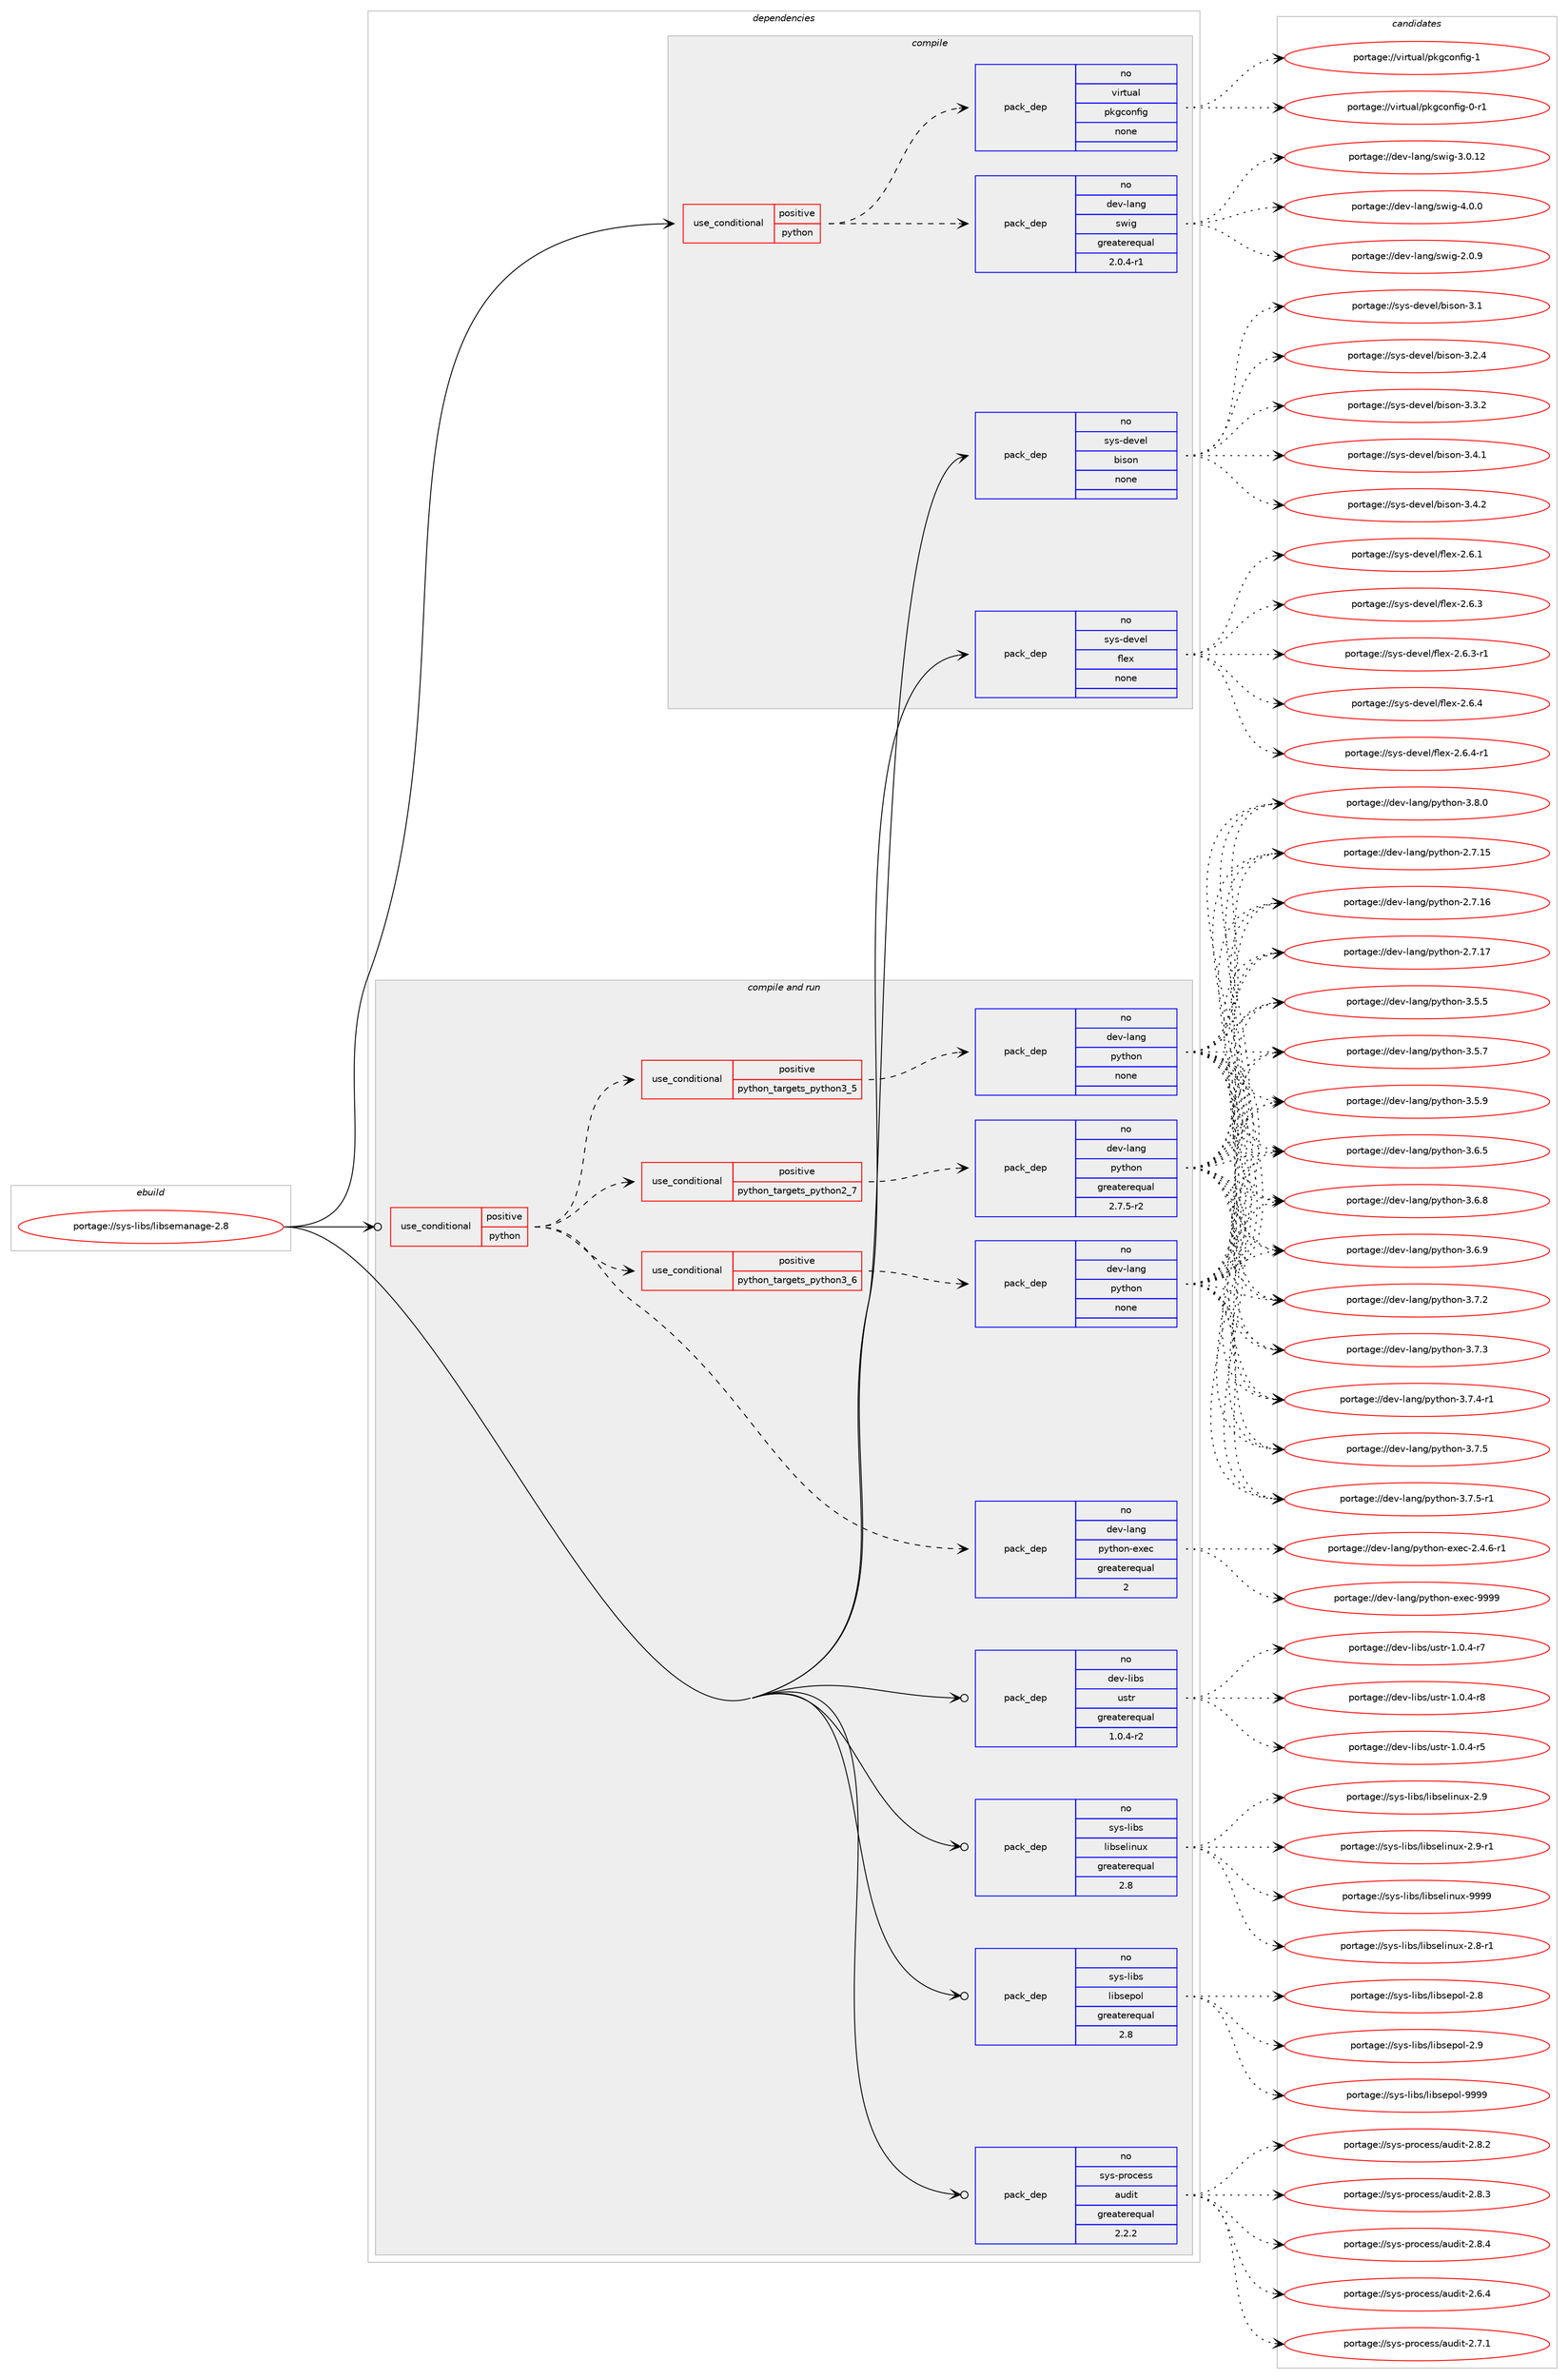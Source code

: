 digraph prolog {

# *************
# Graph options
# *************

newrank=true;
concentrate=true;
compound=true;
graph [rankdir=LR,fontname=Helvetica,fontsize=10,ranksep=1.5];#, ranksep=2.5, nodesep=0.2];
edge  [arrowhead=vee];
node  [fontname=Helvetica,fontsize=10];

# **********
# The ebuild
# **********

subgraph cluster_leftcol {
color=gray;
rank=same;
label=<<i>ebuild</i>>;
id [label="portage://sys-libs/libsemanage-2.8", color=red, width=4, href="../sys-libs/libsemanage-2.8.svg"];
}

# ****************
# The dependencies
# ****************

subgraph cluster_midcol {
color=gray;
label=<<i>dependencies</i>>;
subgraph cluster_compile {
fillcolor="#eeeeee";
style=filled;
label=<<i>compile</i>>;
subgraph cond104440 {
dependency431738 [label=<<TABLE BORDER="0" CELLBORDER="1" CELLSPACING="0" CELLPADDING="4"><TR><TD ROWSPAN="3" CELLPADDING="10">use_conditional</TD></TR><TR><TD>positive</TD></TR><TR><TD>python</TD></TR></TABLE>>, shape=none, color=red];
subgraph pack320019 {
dependency431739 [label=<<TABLE BORDER="0" CELLBORDER="1" CELLSPACING="0" CELLPADDING="4" WIDTH="220"><TR><TD ROWSPAN="6" CELLPADDING="30">pack_dep</TD></TR><TR><TD WIDTH="110">no</TD></TR><TR><TD>dev-lang</TD></TR><TR><TD>swig</TD></TR><TR><TD>greaterequal</TD></TR><TR><TD>2.0.4-r1</TD></TR></TABLE>>, shape=none, color=blue];
}
dependency431738:e -> dependency431739:w [weight=20,style="dashed",arrowhead="vee"];
subgraph pack320020 {
dependency431740 [label=<<TABLE BORDER="0" CELLBORDER="1" CELLSPACING="0" CELLPADDING="4" WIDTH="220"><TR><TD ROWSPAN="6" CELLPADDING="30">pack_dep</TD></TR><TR><TD WIDTH="110">no</TD></TR><TR><TD>virtual</TD></TR><TR><TD>pkgconfig</TD></TR><TR><TD>none</TD></TR><TR><TD></TD></TR></TABLE>>, shape=none, color=blue];
}
dependency431738:e -> dependency431740:w [weight=20,style="dashed",arrowhead="vee"];
}
id:e -> dependency431738:w [weight=20,style="solid",arrowhead="vee"];
subgraph pack320021 {
dependency431741 [label=<<TABLE BORDER="0" CELLBORDER="1" CELLSPACING="0" CELLPADDING="4" WIDTH="220"><TR><TD ROWSPAN="6" CELLPADDING="30">pack_dep</TD></TR><TR><TD WIDTH="110">no</TD></TR><TR><TD>sys-devel</TD></TR><TR><TD>bison</TD></TR><TR><TD>none</TD></TR><TR><TD></TD></TR></TABLE>>, shape=none, color=blue];
}
id:e -> dependency431741:w [weight=20,style="solid",arrowhead="vee"];
subgraph pack320022 {
dependency431742 [label=<<TABLE BORDER="0" CELLBORDER="1" CELLSPACING="0" CELLPADDING="4" WIDTH="220"><TR><TD ROWSPAN="6" CELLPADDING="30">pack_dep</TD></TR><TR><TD WIDTH="110">no</TD></TR><TR><TD>sys-devel</TD></TR><TR><TD>flex</TD></TR><TR><TD>none</TD></TR><TR><TD></TD></TR></TABLE>>, shape=none, color=blue];
}
id:e -> dependency431742:w [weight=20,style="solid",arrowhead="vee"];
}
subgraph cluster_compileandrun {
fillcolor="#eeeeee";
style=filled;
label=<<i>compile and run</i>>;
subgraph cond104441 {
dependency431743 [label=<<TABLE BORDER="0" CELLBORDER="1" CELLSPACING="0" CELLPADDING="4"><TR><TD ROWSPAN="3" CELLPADDING="10">use_conditional</TD></TR><TR><TD>positive</TD></TR><TR><TD>python</TD></TR></TABLE>>, shape=none, color=red];
subgraph cond104442 {
dependency431744 [label=<<TABLE BORDER="0" CELLBORDER="1" CELLSPACING="0" CELLPADDING="4"><TR><TD ROWSPAN="3" CELLPADDING="10">use_conditional</TD></TR><TR><TD>positive</TD></TR><TR><TD>python_targets_python2_7</TD></TR></TABLE>>, shape=none, color=red];
subgraph pack320023 {
dependency431745 [label=<<TABLE BORDER="0" CELLBORDER="1" CELLSPACING="0" CELLPADDING="4" WIDTH="220"><TR><TD ROWSPAN="6" CELLPADDING="30">pack_dep</TD></TR><TR><TD WIDTH="110">no</TD></TR><TR><TD>dev-lang</TD></TR><TR><TD>python</TD></TR><TR><TD>greaterequal</TD></TR><TR><TD>2.7.5-r2</TD></TR></TABLE>>, shape=none, color=blue];
}
dependency431744:e -> dependency431745:w [weight=20,style="dashed",arrowhead="vee"];
}
dependency431743:e -> dependency431744:w [weight=20,style="dashed",arrowhead="vee"];
subgraph cond104443 {
dependency431746 [label=<<TABLE BORDER="0" CELLBORDER="1" CELLSPACING="0" CELLPADDING="4"><TR><TD ROWSPAN="3" CELLPADDING="10">use_conditional</TD></TR><TR><TD>positive</TD></TR><TR><TD>python_targets_python3_5</TD></TR></TABLE>>, shape=none, color=red];
subgraph pack320024 {
dependency431747 [label=<<TABLE BORDER="0" CELLBORDER="1" CELLSPACING="0" CELLPADDING="4" WIDTH="220"><TR><TD ROWSPAN="6" CELLPADDING="30">pack_dep</TD></TR><TR><TD WIDTH="110">no</TD></TR><TR><TD>dev-lang</TD></TR><TR><TD>python</TD></TR><TR><TD>none</TD></TR><TR><TD></TD></TR></TABLE>>, shape=none, color=blue];
}
dependency431746:e -> dependency431747:w [weight=20,style="dashed",arrowhead="vee"];
}
dependency431743:e -> dependency431746:w [weight=20,style="dashed",arrowhead="vee"];
subgraph cond104444 {
dependency431748 [label=<<TABLE BORDER="0" CELLBORDER="1" CELLSPACING="0" CELLPADDING="4"><TR><TD ROWSPAN="3" CELLPADDING="10">use_conditional</TD></TR><TR><TD>positive</TD></TR><TR><TD>python_targets_python3_6</TD></TR></TABLE>>, shape=none, color=red];
subgraph pack320025 {
dependency431749 [label=<<TABLE BORDER="0" CELLBORDER="1" CELLSPACING="0" CELLPADDING="4" WIDTH="220"><TR><TD ROWSPAN="6" CELLPADDING="30">pack_dep</TD></TR><TR><TD WIDTH="110">no</TD></TR><TR><TD>dev-lang</TD></TR><TR><TD>python</TD></TR><TR><TD>none</TD></TR><TR><TD></TD></TR></TABLE>>, shape=none, color=blue];
}
dependency431748:e -> dependency431749:w [weight=20,style="dashed",arrowhead="vee"];
}
dependency431743:e -> dependency431748:w [weight=20,style="dashed",arrowhead="vee"];
subgraph pack320026 {
dependency431750 [label=<<TABLE BORDER="0" CELLBORDER="1" CELLSPACING="0" CELLPADDING="4" WIDTH="220"><TR><TD ROWSPAN="6" CELLPADDING="30">pack_dep</TD></TR><TR><TD WIDTH="110">no</TD></TR><TR><TD>dev-lang</TD></TR><TR><TD>python-exec</TD></TR><TR><TD>greaterequal</TD></TR><TR><TD>2</TD></TR></TABLE>>, shape=none, color=blue];
}
dependency431743:e -> dependency431750:w [weight=20,style="dashed",arrowhead="vee"];
}
id:e -> dependency431743:w [weight=20,style="solid",arrowhead="odotvee"];
subgraph pack320027 {
dependency431751 [label=<<TABLE BORDER="0" CELLBORDER="1" CELLSPACING="0" CELLPADDING="4" WIDTH="220"><TR><TD ROWSPAN="6" CELLPADDING="30">pack_dep</TD></TR><TR><TD WIDTH="110">no</TD></TR><TR><TD>dev-libs</TD></TR><TR><TD>ustr</TD></TR><TR><TD>greaterequal</TD></TR><TR><TD>1.0.4-r2</TD></TR></TABLE>>, shape=none, color=blue];
}
id:e -> dependency431751:w [weight=20,style="solid",arrowhead="odotvee"];
subgraph pack320028 {
dependency431752 [label=<<TABLE BORDER="0" CELLBORDER="1" CELLSPACING="0" CELLPADDING="4" WIDTH="220"><TR><TD ROWSPAN="6" CELLPADDING="30">pack_dep</TD></TR><TR><TD WIDTH="110">no</TD></TR><TR><TD>sys-libs</TD></TR><TR><TD>libselinux</TD></TR><TR><TD>greaterequal</TD></TR><TR><TD>2.8</TD></TR></TABLE>>, shape=none, color=blue];
}
id:e -> dependency431752:w [weight=20,style="solid",arrowhead="odotvee"];
subgraph pack320029 {
dependency431753 [label=<<TABLE BORDER="0" CELLBORDER="1" CELLSPACING="0" CELLPADDING="4" WIDTH="220"><TR><TD ROWSPAN="6" CELLPADDING="30">pack_dep</TD></TR><TR><TD WIDTH="110">no</TD></TR><TR><TD>sys-libs</TD></TR><TR><TD>libsepol</TD></TR><TR><TD>greaterequal</TD></TR><TR><TD>2.8</TD></TR></TABLE>>, shape=none, color=blue];
}
id:e -> dependency431753:w [weight=20,style="solid",arrowhead="odotvee"];
subgraph pack320030 {
dependency431754 [label=<<TABLE BORDER="0" CELLBORDER="1" CELLSPACING="0" CELLPADDING="4" WIDTH="220"><TR><TD ROWSPAN="6" CELLPADDING="30">pack_dep</TD></TR><TR><TD WIDTH="110">no</TD></TR><TR><TD>sys-process</TD></TR><TR><TD>audit</TD></TR><TR><TD>greaterequal</TD></TR><TR><TD>2.2.2</TD></TR></TABLE>>, shape=none, color=blue];
}
id:e -> dependency431754:w [weight=20,style="solid",arrowhead="odotvee"];
}
subgraph cluster_run {
fillcolor="#eeeeee";
style=filled;
label=<<i>run</i>>;
}
}

# **************
# The candidates
# **************

subgraph cluster_choices {
rank=same;
color=gray;
label=<<i>candidates</i>>;

subgraph choice320019 {
color=black;
nodesep=1;
choiceportage100101118451089711010347115119105103455046484657 [label="portage://dev-lang/swig-2.0.9", color=red, width=4,href="../dev-lang/swig-2.0.9.svg"];
choiceportage10010111845108971101034711511910510345514648464950 [label="portage://dev-lang/swig-3.0.12", color=red, width=4,href="../dev-lang/swig-3.0.12.svg"];
choiceportage100101118451089711010347115119105103455246484648 [label="portage://dev-lang/swig-4.0.0", color=red, width=4,href="../dev-lang/swig-4.0.0.svg"];
dependency431739:e -> choiceportage100101118451089711010347115119105103455046484657:w [style=dotted,weight="100"];
dependency431739:e -> choiceportage10010111845108971101034711511910510345514648464950:w [style=dotted,weight="100"];
dependency431739:e -> choiceportage100101118451089711010347115119105103455246484648:w [style=dotted,weight="100"];
}
subgraph choice320020 {
color=black;
nodesep=1;
choiceportage11810511411611797108471121071039911111010210510345484511449 [label="portage://virtual/pkgconfig-0-r1", color=red, width=4,href="../virtual/pkgconfig-0-r1.svg"];
choiceportage1181051141161179710847112107103991111101021051034549 [label="portage://virtual/pkgconfig-1", color=red, width=4,href="../virtual/pkgconfig-1.svg"];
dependency431740:e -> choiceportage11810511411611797108471121071039911111010210510345484511449:w [style=dotted,weight="100"];
dependency431740:e -> choiceportage1181051141161179710847112107103991111101021051034549:w [style=dotted,weight="100"];
}
subgraph choice320021 {
color=black;
nodesep=1;
choiceportage11512111545100101118101108479810511511111045514649 [label="portage://sys-devel/bison-3.1", color=red, width=4,href="../sys-devel/bison-3.1.svg"];
choiceportage115121115451001011181011084798105115111110455146504652 [label="portage://sys-devel/bison-3.2.4", color=red, width=4,href="../sys-devel/bison-3.2.4.svg"];
choiceportage115121115451001011181011084798105115111110455146514650 [label="portage://sys-devel/bison-3.3.2", color=red, width=4,href="../sys-devel/bison-3.3.2.svg"];
choiceportage115121115451001011181011084798105115111110455146524649 [label="portage://sys-devel/bison-3.4.1", color=red, width=4,href="../sys-devel/bison-3.4.1.svg"];
choiceportage115121115451001011181011084798105115111110455146524650 [label="portage://sys-devel/bison-3.4.2", color=red, width=4,href="../sys-devel/bison-3.4.2.svg"];
dependency431741:e -> choiceportage11512111545100101118101108479810511511111045514649:w [style=dotted,weight="100"];
dependency431741:e -> choiceportage115121115451001011181011084798105115111110455146504652:w [style=dotted,weight="100"];
dependency431741:e -> choiceportage115121115451001011181011084798105115111110455146514650:w [style=dotted,weight="100"];
dependency431741:e -> choiceportage115121115451001011181011084798105115111110455146524649:w [style=dotted,weight="100"];
dependency431741:e -> choiceportage115121115451001011181011084798105115111110455146524650:w [style=dotted,weight="100"];
}
subgraph choice320022 {
color=black;
nodesep=1;
choiceportage1151211154510010111810110847102108101120455046544649 [label="portage://sys-devel/flex-2.6.1", color=red, width=4,href="../sys-devel/flex-2.6.1.svg"];
choiceportage1151211154510010111810110847102108101120455046544651 [label="portage://sys-devel/flex-2.6.3", color=red, width=4,href="../sys-devel/flex-2.6.3.svg"];
choiceportage11512111545100101118101108471021081011204550465446514511449 [label="portage://sys-devel/flex-2.6.3-r1", color=red, width=4,href="../sys-devel/flex-2.6.3-r1.svg"];
choiceportage1151211154510010111810110847102108101120455046544652 [label="portage://sys-devel/flex-2.6.4", color=red, width=4,href="../sys-devel/flex-2.6.4.svg"];
choiceportage11512111545100101118101108471021081011204550465446524511449 [label="portage://sys-devel/flex-2.6.4-r1", color=red, width=4,href="../sys-devel/flex-2.6.4-r1.svg"];
dependency431742:e -> choiceportage1151211154510010111810110847102108101120455046544649:w [style=dotted,weight="100"];
dependency431742:e -> choiceportage1151211154510010111810110847102108101120455046544651:w [style=dotted,weight="100"];
dependency431742:e -> choiceportage11512111545100101118101108471021081011204550465446514511449:w [style=dotted,weight="100"];
dependency431742:e -> choiceportage1151211154510010111810110847102108101120455046544652:w [style=dotted,weight="100"];
dependency431742:e -> choiceportage11512111545100101118101108471021081011204550465446524511449:w [style=dotted,weight="100"];
}
subgraph choice320023 {
color=black;
nodesep=1;
choiceportage10010111845108971101034711212111610411111045504655464953 [label="portage://dev-lang/python-2.7.15", color=red, width=4,href="../dev-lang/python-2.7.15.svg"];
choiceportage10010111845108971101034711212111610411111045504655464954 [label="portage://dev-lang/python-2.7.16", color=red, width=4,href="../dev-lang/python-2.7.16.svg"];
choiceportage10010111845108971101034711212111610411111045504655464955 [label="portage://dev-lang/python-2.7.17", color=red, width=4,href="../dev-lang/python-2.7.17.svg"];
choiceportage100101118451089711010347112121116104111110455146534653 [label="portage://dev-lang/python-3.5.5", color=red, width=4,href="../dev-lang/python-3.5.5.svg"];
choiceportage100101118451089711010347112121116104111110455146534655 [label="portage://dev-lang/python-3.5.7", color=red, width=4,href="../dev-lang/python-3.5.7.svg"];
choiceportage100101118451089711010347112121116104111110455146534657 [label="portage://dev-lang/python-3.5.9", color=red, width=4,href="../dev-lang/python-3.5.9.svg"];
choiceportage100101118451089711010347112121116104111110455146544653 [label="portage://dev-lang/python-3.6.5", color=red, width=4,href="../dev-lang/python-3.6.5.svg"];
choiceportage100101118451089711010347112121116104111110455146544656 [label="portage://dev-lang/python-3.6.8", color=red, width=4,href="../dev-lang/python-3.6.8.svg"];
choiceportage100101118451089711010347112121116104111110455146544657 [label="portage://dev-lang/python-3.6.9", color=red, width=4,href="../dev-lang/python-3.6.9.svg"];
choiceportage100101118451089711010347112121116104111110455146554650 [label="portage://dev-lang/python-3.7.2", color=red, width=4,href="../dev-lang/python-3.7.2.svg"];
choiceportage100101118451089711010347112121116104111110455146554651 [label="portage://dev-lang/python-3.7.3", color=red, width=4,href="../dev-lang/python-3.7.3.svg"];
choiceportage1001011184510897110103471121211161041111104551465546524511449 [label="portage://dev-lang/python-3.7.4-r1", color=red, width=4,href="../dev-lang/python-3.7.4-r1.svg"];
choiceportage100101118451089711010347112121116104111110455146554653 [label="portage://dev-lang/python-3.7.5", color=red, width=4,href="../dev-lang/python-3.7.5.svg"];
choiceportage1001011184510897110103471121211161041111104551465546534511449 [label="portage://dev-lang/python-3.7.5-r1", color=red, width=4,href="../dev-lang/python-3.7.5-r1.svg"];
choiceportage100101118451089711010347112121116104111110455146564648 [label="portage://dev-lang/python-3.8.0", color=red, width=4,href="../dev-lang/python-3.8.0.svg"];
dependency431745:e -> choiceportage10010111845108971101034711212111610411111045504655464953:w [style=dotted,weight="100"];
dependency431745:e -> choiceportage10010111845108971101034711212111610411111045504655464954:w [style=dotted,weight="100"];
dependency431745:e -> choiceportage10010111845108971101034711212111610411111045504655464955:w [style=dotted,weight="100"];
dependency431745:e -> choiceportage100101118451089711010347112121116104111110455146534653:w [style=dotted,weight="100"];
dependency431745:e -> choiceportage100101118451089711010347112121116104111110455146534655:w [style=dotted,weight="100"];
dependency431745:e -> choiceportage100101118451089711010347112121116104111110455146534657:w [style=dotted,weight="100"];
dependency431745:e -> choiceportage100101118451089711010347112121116104111110455146544653:w [style=dotted,weight="100"];
dependency431745:e -> choiceportage100101118451089711010347112121116104111110455146544656:w [style=dotted,weight="100"];
dependency431745:e -> choiceportage100101118451089711010347112121116104111110455146544657:w [style=dotted,weight="100"];
dependency431745:e -> choiceportage100101118451089711010347112121116104111110455146554650:w [style=dotted,weight="100"];
dependency431745:e -> choiceportage100101118451089711010347112121116104111110455146554651:w [style=dotted,weight="100"];
dependency431745:e -> choiceportage1001011184510897110103471121211161041111104551465546524511449:w [style=dotted,weight="100"];
dependency431745:e -> choiceportage100101118451089711010347112121116104111110455146554653:w [style=dotted,weight="100"];
dependency431745:e -> choiceportage1001011184510897110103471121211161041111104551465546534511449:w [style=dotted,weight="100"];
dependency431745:e -> choiceportage100101118451089711010347112121116104111110455146564648:w [style=dotted,weight="100"];
}
subgraph choice320024 {
color=black;
nodesep=1;
choiceportage10010111845108971101034711212111610411111045504655464953 [label="portage://dev-lang/python-2.7.15", color=red, width=4,href="../dev-lang/python-2.7.15.svg"];
choiceportage10010111845108971101034711212111610411111045504655464954 [label="portage://dev-lang/python-2.7.16", color=red, width=4,href="../dev-lang/python-2.7.16.svg"];
choiceportage10010111845108971101034711212111610411111045504655464955 [label="portage://dev-lang/python-2.7.17", color=red, width=4,href="../dev-lang/python-2.7.17.svg"];
choiceportage100101118451089711010347112121116104111110455146534653 [label="portage://dev-lang/python-3.5.5", color=red, width=4,href="../dev-lang/python-3.5.5.svg"];
choiceportage100101118451089711010347112121116104111110455146534655 [label="portage://dev-lang/python-3.5.7", color=red, width=4,href="../dev-lang/python-3.5.7.svg"];
choiceportage100101118451089711010347112121116104111110455146534657 [label="portage://dev-lang/python-3.5.9", color=red, width=4,href="../dev-lang/python-3.5.9.svg"];
choiceportage100101118451089711010347112121116104111110455146544653 [label="portage://dev-lang/python-3.6.5", color=red, width=4,href="../dev-lang/python-3.6.5.svg"];
choiceportage100101118451089711010347112121116104111110455146544656 [label="portage://dev-lang/python-3.6.8", color=red, width=4,href="../dev-lang/python-3.6.8.svg"];
choiceportage100101118451089711010347112121116104111110455146544657 [label="portage://dev-lang/python-3.6.9", color=red, width=4,href="../dev-lang/python-3.6.9.svg"];
choiceportage100101118451089711010347112121116104111110455146554650 [label="portage://dev-lang/python-3.7.2", color=red, width=4,href="../dev-lang/python-3.7.2.svg"];
choiceportage100101118451089711010347112121116104111110455146554651 [label="portage://dev-lang/python-3.7.3", color=red, width=4,href="../dev-lang/python-3.7.3.svg"];
choiceportage1001011184510897110103471121211161041111104551465546524511449 [label="portage://dev-lang/python-3.7.4-r1", color=red, width=4,href="../dev-lang/python-3.7.4-r1.svg"];
choiceportage100101118451089711010347112121116104111110455146554653 [label="portage://dev-lang/python-3.7.5", color=red, width=4,href="../dev-lang/python-3.7.5.svg"];
choiceportage1001011184510897110103471121211161041111104551465546534511449 [label="portage://dev-lang/python-3.7.5-r1", color=red, width=4,href="../dev-lang/python-3.7.5-r1.svg"];
choiceportage100101118451089711010347112121116104111110455146564648 [label="portage://dev-lang/python-3.8.0", color=red, width=4,href="../dev-lang/python-3.8.0.svg"];
dependency431747:e -> choiceportage10010111845108971101034711212111610411111045504655464953:w [style=dotted,weight="100"];
dependency431747:e -> choiceportage10010111845108971101034711212111610411111045504655464954:w [style=dotted,weight="100"];
dependency431747:e -> choiceportage10010111845108971101034711212111610411111045504655464955:w [style=dotted,weight="100"];
dependency431747:e -> choiceportage100101118451089711010347112121116104111110455146534653:w [style=dotted,weight="100"];
dependency431747:e -> choiceportage100101118451089711010347112121116104111110455146534655:w [style=dotted,weight="100"];
dependency431747:e -> choiceportage100101118451089711010347112121116104111110455146534657:w [style=dotted,weight="100"];
dependency431747:e -> choiceportage100101118451089711010347112121116104111110455146544653:w [style=dotted,weight="100"];
dependency431747:e -> choiceportage100101118451089711010347112121116104111110455146544656:w [style=dotted,weight="100"];
dependency431747:e -> choiceportage100101118451089711010347112121116104111110455146544657:w [style=dotted,weight="100"];
dependency431747:e -> choiceportage100101118451089711010347112121116104111110455146554650:w [style=dotted,weight="100"];
dependency431747:e -> choiceportage100101118451089711010347112121116104111110455146554651:w [style=dotted,weight="100"];
dependency431747:e -> choiceportage1001011184510897110103471121211161041111104551465546524511449:w [style=dotted,weight="100"];
dependency431747:e -> choiceportage100101118451089711010347112121116104111110455146554653:w [style=dotted,weight="100"];
dependency431747:e -> choiceportage1001011184510897110103471121211161041111104551465546534511449:w [style=dotted,weight="100"];
dependency431747:e -> choiceportage100101118451089711010347112121116104111110455146564648:w [style=dotted,weight="100"];
}
subgraph choice320025 {
color=black;
nodesep=1;
choiceportage10010111845108971101034711212111610411111045504655464953 [label="portage://dev-lang/python-2.7.15", color=red, width=4,href="../dev-lang/python-2.7.15.svg"];
choiceportage10010111845108971101034711212111610411111045504655464954 [label="portage://dev-lang/python-2.7.16", color=red, width=4,href="../dev-lang/python-2.7.16.svg"];
choiceportage10010111845108971101034711212111610411111045504655464955 [label="portage://dev-lang/python-2.7.17", color=red, width=4,href="../dev-lang/python-2.7.17.svg"];
choiceportage100101118451089711010347112121116104111110455146534653 [label="portage://dev-lang/python-3.5.5", color=red, width=4,href="../dev-lang/python-3.5.5.svg"];
choiceportage100101118451089711010347112121116104111110455146534655 [label="portage://dev-lang/python-3.5.7", color=red, width=4,href="../dev-lang/python-3.5.7.svg"];
choiceportage100101118451089711010347112121116104111110455146534657 [label="portage://dev-lang/python-3.5.9", color=red, width=4,href="../dev-lang/python-3.5.9.svg"];
choiceportage100101118451089711010347112121116104111110455146544653 [label="portage://dev-lang/python-3.6.5", color=red, width=4,href="../dev-lang/python-3.6.5.svg"];
choiceportage100101118451089711010347112121116104111110455146544656 [label="portage://dev-lang/python-3.6.8", color=red, width=4,href="../dev-lang/python-3.6.8.svg"];
choiceportage100101118451089711010347112121116104111110455146544657 [label="portage://dev-lang/python-3.6.9", color=red, width=4,href="../dev-lang/python-3.6.9.svg"];
choiceportage100101118451089711010347112121116104111110455146554650 [label="portage://dev-lang/python-3.7.2", color=red, width=4,href="../dev-lang/python-3.7.2.svg"];
choiceportage100101118451089711010347112121116104111110455146554651 [label="portage://dev-lang/python-3.7.3", color=red, width=4,href="../dev-lang/python-3.7.3.svg"];
choiceportage1001011184510897110103471121211161041111104551465546524511449 [label="portage://dev-lang/python-3.7.4-r1", color=red, width=4,href="../dev-lang/python-3.7.4-r1.svg"];
choiceportage100101118451089711010347112121116104111110455146554653 [label="portage://dev-lang/python-3.7.5", color=red, width=4,href="../dev-lang/python-3.7.5.svg"];
choiceportage1001011184510897110103471121211161041111104551465546534511449 [label="portage://dev-lang/python-3.7.5-r1", color=red, width=4,href="../dev-lang/python-3.7.5-r1.svg"];
choiceportage100101118451089711010347112121116104111110455146564648 [label="portage://dev-lang/python-3.8.0", color=red, width=4,href="../dev-lang/python-3.8.0.svg"];
dependency431749:e -> choiceportage10010111845108971101034711212111610411111045504655464953:w [style=dotted,weight="100"];
dependency431749:e -> choiceportage10010111845108971101034711212111610411111045504655464954:w [style=dotted,weight="100"];
dependency431749:e -> choiceportage10010111845108971101034711212111610411111045504655464955:w [style=dotted,weight="100"];
dependency431749:e -> choiceportage100101118451089711010347112121116104111110455146534653:w [style=dotted,weight="100"];
dependency431749:e -> choiceportage100101118451089711010347112121116104111110455146534655:w [style=dotted,weight="100"];
dependency431749:e -> choiceportage100101118451089711010347112121116104111110455146534657:w [style=dotted,weight="100"];
dependency431749:e -> choiceportage100101118451089711010347112121116104111110455146544653:w [style=dotted,weight="100"];
dependency431749:e -> choiceportage100101118451089711010347112121116104111110455146544656:w [style=dotted,weight="100"];
dependency431749:e -> choiceportage100101118451089711010347112121116104111110455146544657:w [style=dotted,weight="100"];
dependency431749:e -> choiceportage100101118451089711010347112121116104111110455146554650:w [style=dotted,weight="100"];
dependency431749:e -> choiceportage100101118451089711010347112121116104111110455146554651:w [style=dotted,weight="100"];
dependency431749:e -> choiceportage1001011184510897110103471121211161041111104551465546524511449:w [style=dotted,weight="100"];
dependency431749:e -> choiceportage100101118451089711010347112121116104111110455146554653:w [style=dotted,weight="100"];
dependency431749:e -> choiceportage1001011184510897110103471121211161041111104551465546534511449:w [style=dotted,weight="100"];
dependency431749:e -> choiceportage100101118451089711010347112121116104111110455146564648:w [style=dotted,weight="100"];
}
subgraph choice320026 {
color=black;
nodesep=1;
choiceportage10010111845108971101034711212111610411111045101120101994550465246544511449 [label="portage://dev-lang/python-exec-2.4.6-r1", color=red, width=4,href="../dev-lang/python-exec-2.4.6-r1.svg"];
choiceportage10010111845108971101034711212111610411111045101120101994557575757 [label="portage://dev-lang/python-exec-9999", color=red, width=4,href="../dev-lang/python-exec-9999.svg"];
dependency431750:e -> choiceportage10010111845108971101034711212111610411111045101120101994550465246544511449:w [style=dotted,weight="100"];
dependency431750:e -> choiceportage10010111845108971101034711212111610411111045101120101994557575757:w [style=dotted,weight="100"];
}
subgraph choice320027 {
color=black;
nodesep=1;
choiceportage1001011184510810598115471171151161144549464846524511453 [label="portage://dev-libs/ustr-1.0.4-r5", color=red, width=4,href="../dev-libs/ustr-1.0.4-r5.svg"];
choiceportage1001011184510810598115471171151161144549464846524511455 [label="portage://dev-libs/ustr-1.0.4-r7", color=red, width=4,href="../dev-libs/ustr-1.0.4-r7.svg"];
choiceportage1001011184510810598115471171151161144549464846524511456 [label="portage://dev-libs/ustr-1.0.4-r8", color=red, width=4,href="../dev-libs/ustr-1.0.4-r8.svg"];
dependency431751:e -> choiceportage1001011184510810598115471171151161144549464846524511453:w [style=dotted,weight="100"];
dependency431751:e -> choiceportage1001011184510810598115471171151161144549464846524511455:w [style=dotted,weight="100"];
dependency431751:e -> choiceportage1001011184510810598115471171151161144549464846524511456:w [style=dotted,weight="100"];
}
subgraph choice320028 {
color=black;
nodesep=1;
choiceportage11512111545108105981154710810598115101108105110117120455046564511449 [label="portage://sys-libs/libselinux-2.8-r1", color=red, width=4,href="../sys-libs/libselinux-2.8-r1.svg"];
choiceportage1151211154510810598115471081059811510110810511011712045504657 [label="portage://sys-libs/libselinux-2.9", color=red, width=4,href="../sys-libs/libselinux-2.9.svg"];
choiceportage11512111545108105981154710810598115101108105110117120455046574511449 [label="portage://sys-libs/libselinux-2.9-r1", color=red, width=4,href="../sys-libs/libselinux-2.9-r1.svg"];
choiceportage115121115451081059811547108105981151011081051101171204557575757 [label="portage://sys-libs/libselinux-9999", color=red, width=4,href="../sys-libs/libselinux-9999.svg"];
dependency431752:e -> choiceportage11512111545108105981154710810598115101108105110117120455046564511449:w [style=dotted,weight="100"];
dependency431752:e -> choiceportage1151211154510810598115471081059811510110810511011712045504657:w [style=dotted,weight="100"];
dependency431752:e -> choiceportage11512111545108105981154710810598115101108105110117120455046574511449:w [style=dotted,weight="100"];
dependency431752:e -> choiceportage115121115451081059811547108105981151011081051101171204557575757:w [style=dotted,weight="100"];
}
subgraph choice320029 {
color=black;
nodesep=1;
choiceportage1151211154510810598115471081059811510111211110845504656 [label="portage://sys-libs/libsepol-2.8", color=red, width=4,href="../sys-libs/libsepol-2.8.svg"];
choiceportage1151211154510810598115471081059811510111211110845504657 [label="portage://sys-libs/libsepol-2.9", color=red, width=4,href="../sys-libs/libsepol-2.9.svg"];
choiceportage115121115451081059811547108105981151011121111084557575757 [label="portage://sys-libs/libsepol-9999", color=red, width=4,href="../sys-libs/libsepol-9999.svg"];
dependency431753:e -> choiceportage1151211154510810598115471081059811510111211110845504656:w [style=dotted,weight="100"];
dependency431753:e -> choiceportage1151211154510810598115471081059811510111211110845504657:w [style=dotted,weight="100"];
dependency431753:e -> choiceportage115121115451081059811547108105981151011121111084557575757:w [style=dotted,weight="100"];
}
subgraph choice320030 {
color=black;
nodesep=1;
choiceportage11512111545112114111991011151154797117100105116455046544652 [label="portage://sys-process/audit-2.6.4", color=red, width=4,href="../sys-process/audit-2.6.4.svg"];
choiceportage11512111545112114111991011151154797117100105116455046554649 [label="portage://sys-process/audit-2.7.1", color=red, width=4,href="../sys-process/audit-2.7.1.svg"];
choiceportage11512111545112114111991011151154797117100105116455046564650 [label="portage://sys-process/audit-2.8.2", color=red, width=4,href="../sys-process/audit-2.8.2.svg"];
choiceportage11512111545112114111991011151154797117100105116455046564651 [label="portage://sys-process/audit-2.8.3", color=red, width=4,href="../sys-process/audit-2.8.3.svg"];
choiceportage11512111545112114111991011151154797117100105116455046564652 [label="portage://sys-process/audit-2.8.4", color=red, width=4,href="../sys-process/audit-2.8.4.svg"];
dependency431754:e -> choiceportage11512111545112114111991011151154797117100105116455046544652:w [style=dotted,weight="100"];
dependency431754:e -> choiceportage11512111545112114111991011151154797117100105116455046554649:w [style=dotted,weight="100"];
dependency431754:e -> choiceportage11512111545112114111991011151154797117100105116455046564650:w [style=dotted,weight="100"];
dependency431754:e -> choiceportage11512111545112114111991011151154797117100105116455046564651:w [style=dotted,weight="100"];
dependency431754:e -> choiceportage11512111545112114111991011151154797117100105116455046564652:w [style=dotted,weight="100"];
}
}

}
